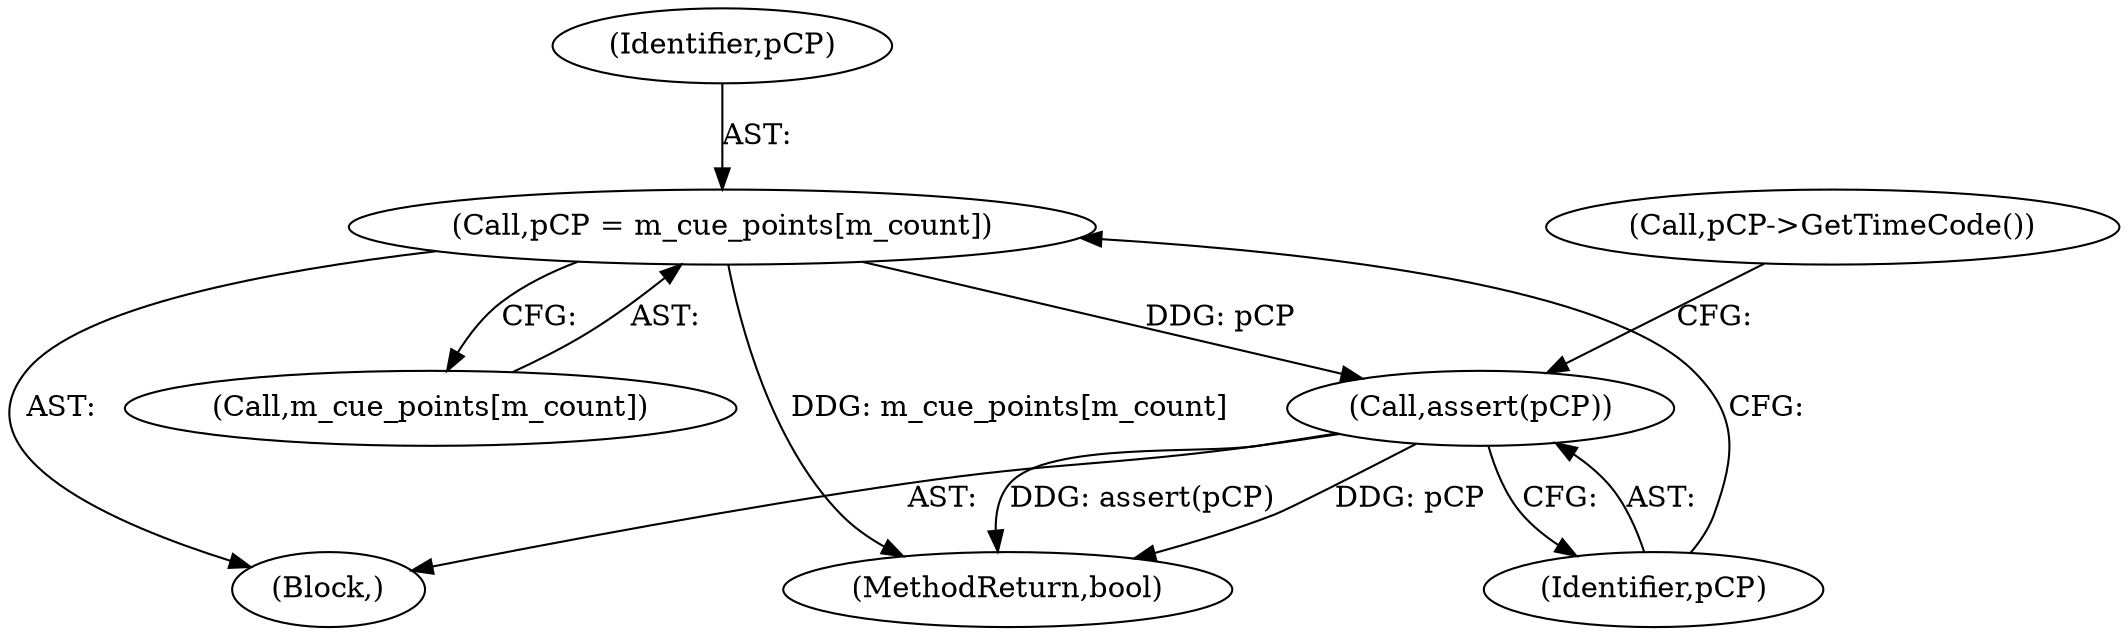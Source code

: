 digraph "1_Android_04839626ed859623901ebd3a5fd483982186b59d_159@array" {
"1000202" [label="(Call,pCP = m_cue_points[m_count])"];
"1000207" [label="(Call,assert(pCP))"];
"1000203" [label="(Identifier,pCP)"];
"1000212" [label="(Call,pCP->GetTimeCode())"];
"1000208" [label="(Identifier,pCP)"];
"1000202" [label="(Call,pCP = m_cue_points[m_count])"];
"1000133" [label="(Block,)"];
"1000204" [label="(Call,m_cue_points[m_count])"];
"1000246" [label="(MethodReturn,bool)"];
"1000207" [label="(Call,assert(pCP))"];
"1000202" -> "1000133"  [label="AST: "];
"1000202" -> "1000204"  [label="CFG: "];
"1000203" -> "1000202"  [label="AST: "];
"1000204" -> "1000202"  [label="AST: "];
"1000208" -> "1000202"  [label="CFG: "];
"1000202" -> "1000246"  [label="DDG: m_cue_points[m_count]"];
"1000202" -> "1000207"  [label="DDG: pCP"];
"1000207" -> "1000133"  [label="AST: "];
"1000207" -> "1000208"  [label="CFG: "];
"1000208" -> "1000207"  [label="AST: "];
"1000212" -> "1000207"  [label="CFG: "];
"1000207" -> "1000246"  [label="DDG: assert(pCP)"];
"1000207" -> "1000246"  [label="DDG: pCP"];
}
